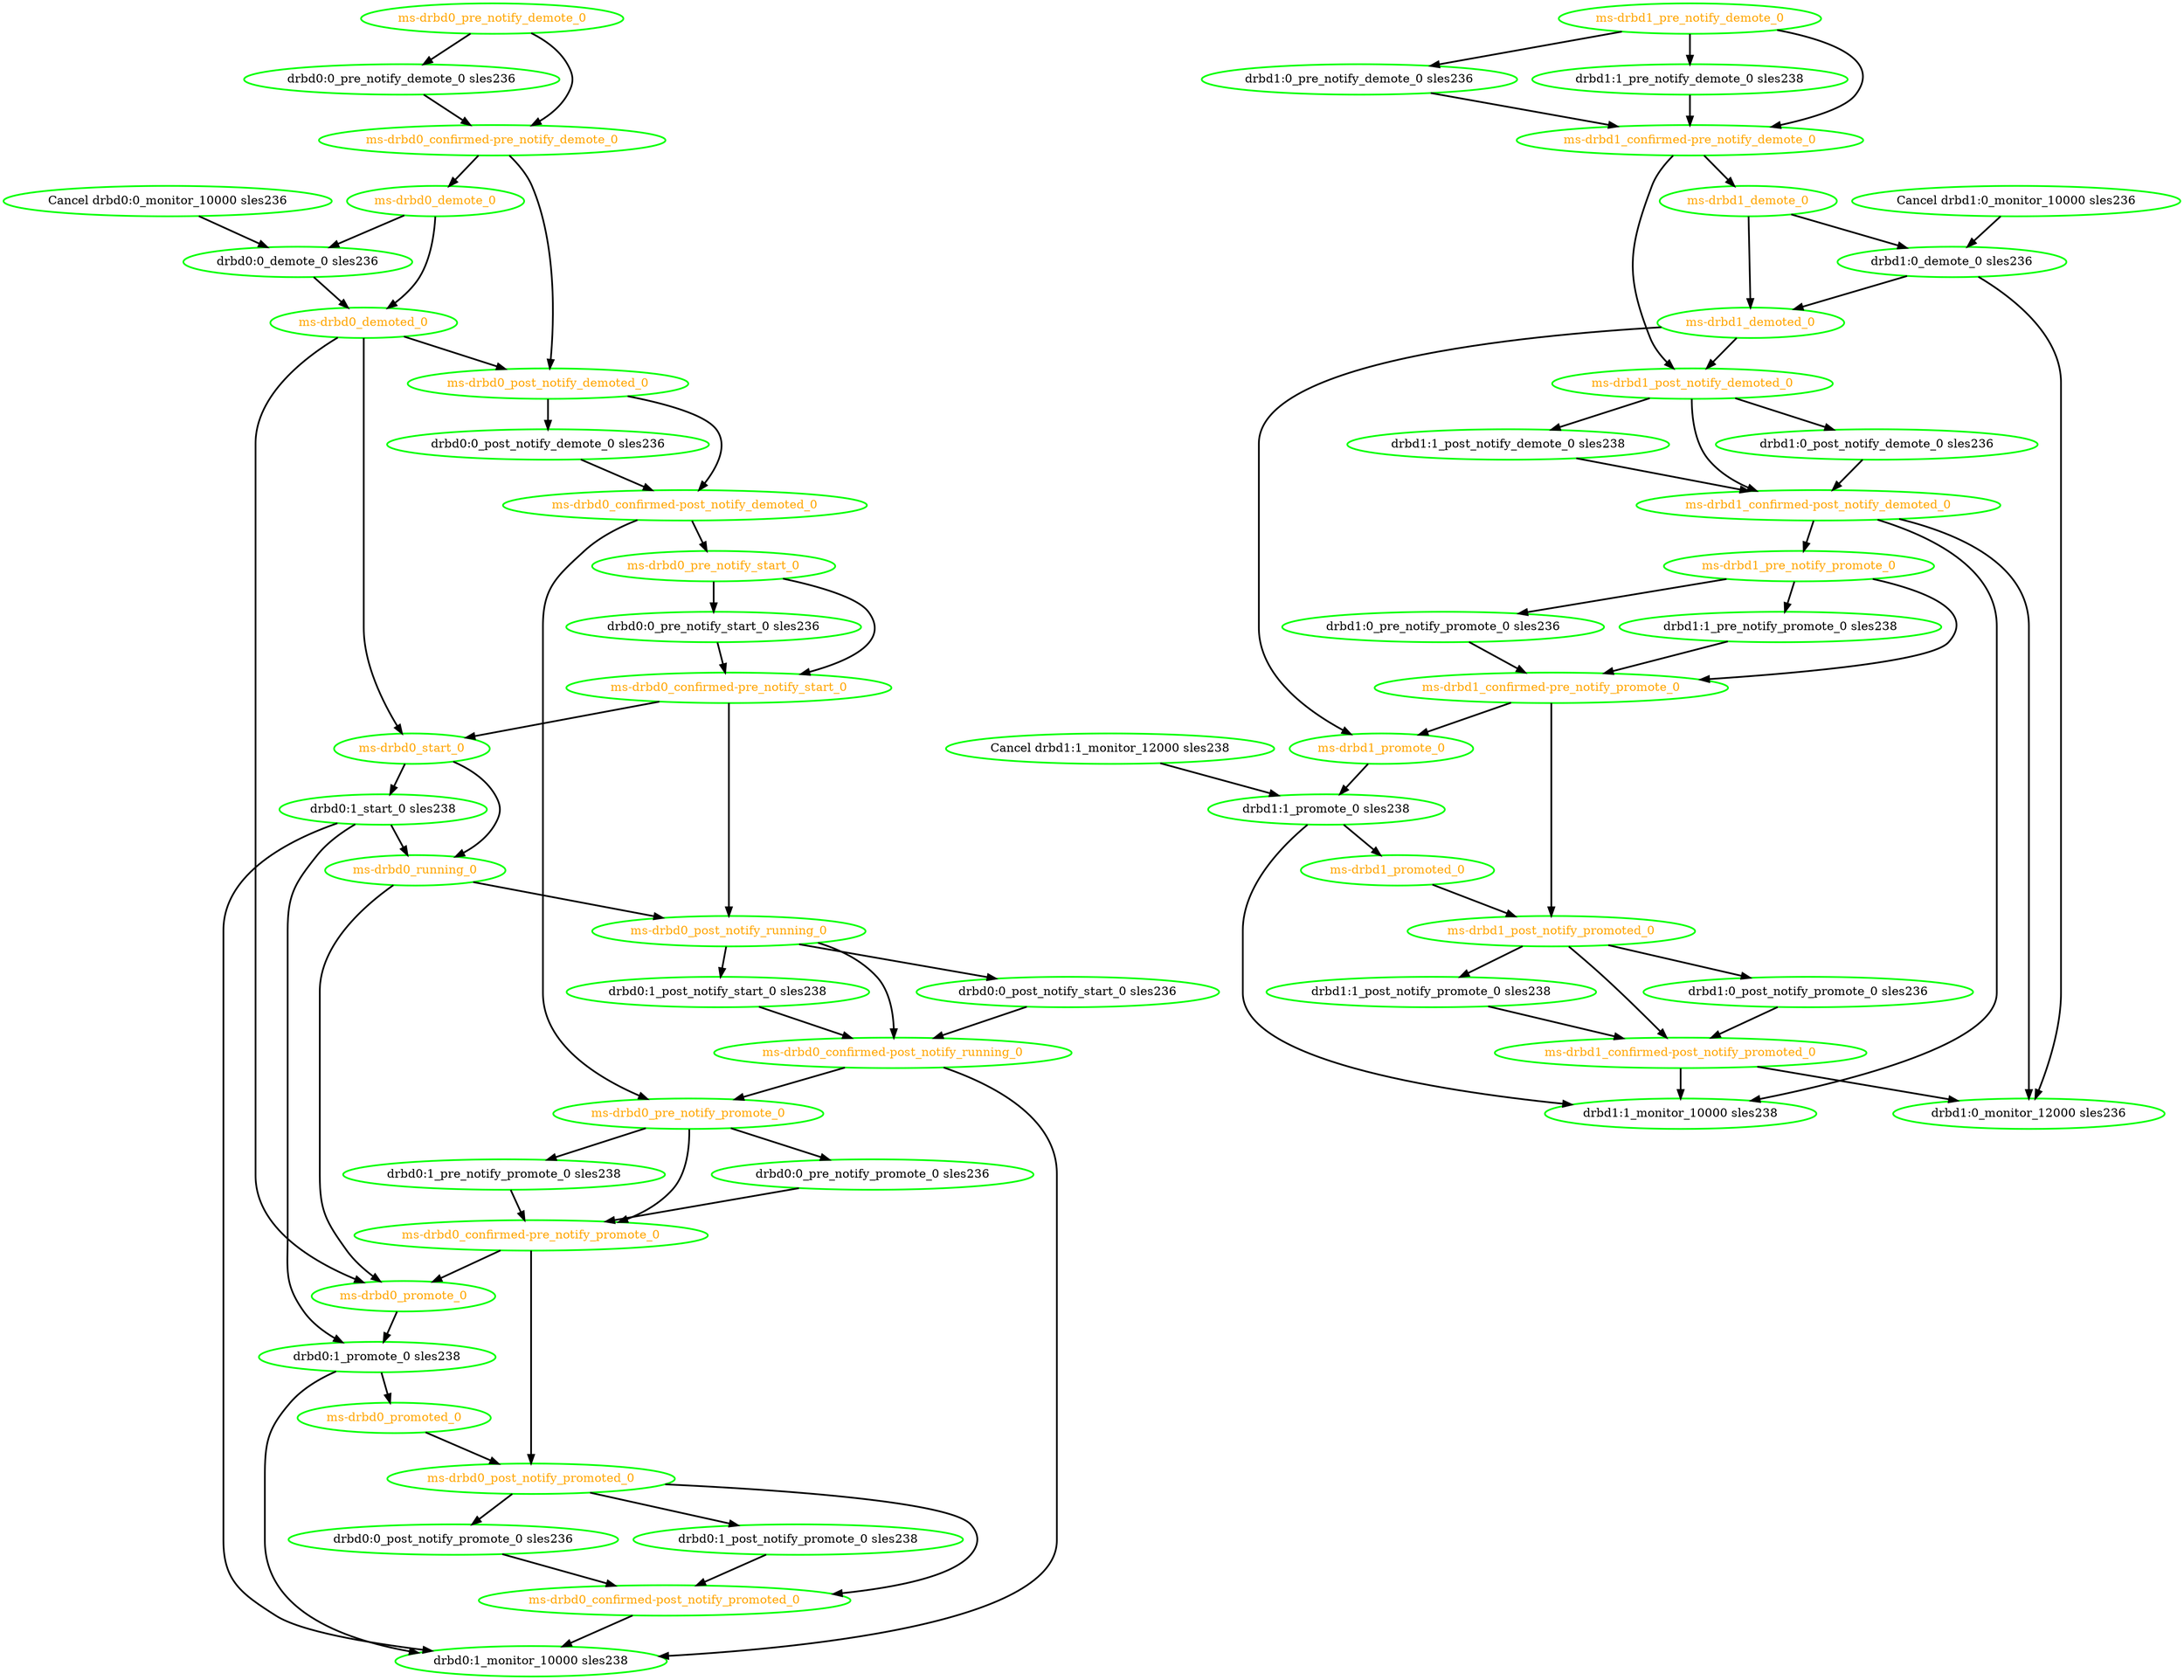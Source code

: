 digraph "g" {
"Cancel drbd0:0_monitor_10000 sles236" -> "drbd0:0_demote_0 sles236" [ style = bold]
"Cancel drbd0:0_monitor_10000 sles236" [ style=bold color="green" fontcolor="black"]
"Cancel drbd1:0_monitor_10000 sles236" -> "drbd1:0_demote_0 sles236" [ style = bold]
"Cancel drbd1:0_monitor_10000 sles236" [ style=bold color="green" fontcolor="black"]
"Cancel drbd1:1_monitor_12000 sles238" -> "drbd1:1_promote_0 sles238" [ style = bold]
"Cancel drbd1:1_monitor_12000 sles238" [ style=bold color="green" fontcolor="black"]
"drbd0:0_demote_0 sles236" -> "ms-drbd0_demoted_0" [ style = bold]
"drbd0:0_demote_0 sles236" [ style=bold color="green" fontcolor="black"]
"drbd0:0_post_notify_demote_0 sles236" -> "ms-drbd0_confirmed-post_notify_demoted_0" [ style = bold]
"drbd0:0_post_notify_demote_0 sles236" [ style=bold color="green" fontcolor="black"]
"drbd0:0_post_notify_promote_0 sles236" -> "ms-drbd0_confirmed-post_notify_promoted_0" [ style = bold]
"drbd0:0_post_notify_promote_0 sles236" [ style=bold color="green" fontcolor="black"]
"drbd0:0_post_notify_start_0 sles236" -> "ms-drbd0_confirmed-post_notify_running_0" [ style = bold]
"drbd0:0_post_notify_start_0 sles236" [ style=bold color="green" fontcolor="black" ]
"drbd0:0_pre_notify_demote_0 sles236" -> "ms-drbd0_confirmed-pre_notify_demote_0" [ style = bold]
"drbd0:0_pre_notify_demote_0 sles236" [ style=bold color="green" fontcolor="black"]
"drbd0:0_pre_notify_promote_0 sles236" -> "ms-drbd0_confirmed-pre_notify_promote_0" [ style = bold]
"drbd0:0_pre_notify_promote_0 sles236" [ style=bold color="green" fontcolor="black"]
"drbd0:0_pre_notify_start_0 sles236" -> "ms-drbd0_confirmed-pre_notify_start_0" [ style = bold]
"drbd0:0_pre_notify_start_0 sles236" [ style=bold color="green" fontcolor="black" ]
"drbd0:1_monitor_10000 sles238" [ style=bold color="green" fontcolor="black"]
"drbd0:1_post_notify_promote_0 sles238" -> "ms-drbd0_confirmed-post_notify_promoted_0" [ style = bold]
"drbd0:1_post_notify_promote_0 sles238" [ style=bold color="green" fontcolor="black"]
"drbd0:1_post_notify_start_0 sles238" -> "ms-drbd0_confirmed-post_notify_running_0" [ style = bold]
"drbd0:1_post_notify_start_0 sles238" [ style=bold color="green" fontcolor="black" ]
"drbd0:1_pre_notify_promote_0 sles238" -> "ms-drbd0_confirmed-pre_notify_promote_0" [ style = bold]
"drbd0:1_pre_notify_promote_0 sles238" [ style=bold color="green" fontcolor="black"]
"drbd0:1_promote_0 sles238" -> "drbd0:1_monitor_10000 sles238" [ style = bold]
"drbd0:1_promote_0 sles238" -> "ms-drbd0_promoted_0" [ style = bold]
"drbd0:1_promote_0 sles238" [ style=bold color="green" fontcolor="black"]
"drbd0:1_start_0 sles238" -> "drbd0:1_monitor_10000 sles238" [ style = bold]
"drbd0:1_start_0 sles238" -> "drbd0:1_promote_0 sles238" [ style = bold]
"drbd0:1_start_0 sles238" -> "ms-drbd0_running_0" [ style = bold]
"drbd0:1_start_0 sles238" [ style=bold color="green" fontcolor="black" ]
"drbd1:0_demote_0 sles236" -> "drbd1:0_monitor_12000 sles236" [ style = bold]
"drbd1:0_demote_0 sles236" -> "ms-drbd1_demoted_0" [ style = bold]
"drbd1:0_demote_0 sles236" [ style=bold color="green" fontcolor="black"]
"drbd1:0_monitor_12000 sles236" [ style=bold color="green" fontcolor="black"]
"drbd1:0_post_notify_demote_0 sles236" -> "ms-drbd1_confirmed-post_notify_demoted_0" [ style = bold]
"drbd1:0_post_notify_demote_0 sles236" [ style=bold color="green" fontcolor="black"]
"drbd1:0_post_notify_promote_0 sles236" -> "ms-drbd1_confirmed-post_notify_promoted_0" [ style = bold]
"drbd1:0_post_notify_promote_0 sles236" [ style=bold color="green" fontcolor="black"]
"drbd1:0_pre_notify_demote_0 sles236" -> "ms-drbd1_confirmed-pre_notify_demote_0" [ style = bold]
"drbd1:0_pre_notify_demote_0 sles236" [ style=bold color="green" fontcolor="black"]
"drbd1:0_pre_notify_promote_0 sles236" -> "ms-drbd1_confirmed-pre_notify_promote_0" [ style = bold]
"drbd1:0_pre_notify_promote_0 sles236" [ style=bold color="green" fontcolor="black"]
"drbd1:1_monitor_10000 sles238" [ style=bold color="green" fontcolor="black"]
"drbd1:1_post_notify_demote_0 sles238" -> "ms-drbd1_confirmed-post_notify_demoted_0" [ style = bold]
"drbd1:1_post_notify_demote_0 sles238" [ style=bold color="green" fontcolor="black"]
"drbd1:1_post_notify_promote_0 sles238" -> "ms-drbd1_confirmed-post_notify_promoted_0" [ style = bold]
"drbd1:1_post_notify_promote_0 sles238" [ style=bold color="green" fontcolor="black"]
"drbd1:1_pre_notify_demote_0 sles238" -> "ms-drbd1_confirmed-pre_notify_demote_0" [ style = bold]
"drbd1:1_pre_notify_demote_0 sles238" [ style=bold color="green" fontcolor="black"]
"drbd1:1_pre_notify_promote_0 sles238" -> "ms-drbd1_confirmed-pre_notify_promote_0" [ style = bold]
"drbd1:1_pre_notify_promote_0 sles238" [ style=bold color="green" fontcolor="black"]
"drbd1:1_promote_0 sles238" -> "drbd1:1_monitor_10000 sles238" [ style = bold]
"drbd1:1_promote_0 sles238" -> "ms-drbd1_promoted_0" [ style = bold]
"drbd1:1_promote_0 sles238" [ style=bold color="green" fontcolor="black"]
"ms-drbd0_confirmed-post_notify_demoted_0" -> "ms-drbd0_pre_notify_promote_0" [ style = bold]
"ms-drbd0_confirmed-post_notify_demoted_0" -> "ms-drbd0_pre_notify_start_0" [ style = bold]
"ms-drbd0_confirmed-post_notify_demoted_0" [ style=bold color="green" fontcolor="orange"]
"ms-drbd0_confirmed-post_notify_promoted_0" -> "drbd0:1_monitor_10000 sles238" [ style = bold]
"ms-drbd0_confirmed-post_notify_promoted_0" [ style=bold color="green" fontcolor="orange"]
"ms-drbd0_confirmed-post_notify_running_0" -> "drbd0:1_monitor_10000 sles238" [ style = bold]
"ms-drbd0_confirmed-post_notify_running_0" -> "ms-drbd0_pre_notify_promote_0" [ style = bold]
"ms-drbd0_confirmed-post_notify_running_0" [ style=bold color="green" fontcolor="orange" ]
"ms-drbd0_confirmed-pre_notify_demote_0" -> "ms-drbd0_demote_0" [ style = bold]
"ms-drbd0_confirmed-pre_notify_demote_0" -> "ms-drbd0_post_notify_demoted_0" [ style = bold]
"ms-drbd0_confirmed-pre_notify_demote_0" [ style=bold color="green" fontcolor="orange"]
"ms-drbd0_confirmed-pre_notify_promote_0" -> "ms-drbd0_post_notify_promoted_0" [ style = bold]
"ms-drbd0_confirmed-pre_notify_promote_0" -> "ms-drbd0_promote_0" [ style = bold]
"ms-drbd0_confirmed-pre_notify_promote_0" [ style=bold color="green" fontcolor="orange"]
"ms-drbd0_confirmed-pre_notify_start_0" -> "ms-drbd0_post_notify_running_0" [ style = bold]
"ms-drbd0_confirmed-pre_notify_start_0" -> "ms-drbd0_start_0" [ style = bold]
"ms-drbd0_confirmed-pre_notify_start_0" [ style=bold color="green" fontcolor="orange" ]
"ms-drbd0_demote_0" -> "drbd0:0_demote_0 sles236" [ style = bold]
"ms-drbd0_demote_0" -> "ms-drbd0_demoted_0" [ style = bold]
"ms-drbd0_demote_0" [ style=bold color="green" fontcolor="orange"]
"ms-drbd0_demoted_0" -> "ms-drbd0_post_notify_demoted_0" [ style = bold]
"ms-drbd0_demoted_0" -> "ms-drbd0_promote_0" [ style = bold]
"ms-drbd0_demoted_0" -> "ms-drbd0_start_0" [ style = bold]
"ms-drbd0_demoted_0" [ style=bold color="green" fontcolor="orange"]
"ms-drbd0_post_notify_demoted_0" -> "drbd0:0_post_notify_demote_0 sles236" [ style = bold]
"ms-drbd0_post_notify_demoted_0" -> "ms-drbd0_confirmed-post_notify_demoted_0" [ style = bold]
"ms-drbd0_post_notify_demoted_0" [ style=bold color="green" fontcolor="orange"]
"ms-drbd0_post_notify_promoted_0" -> "drbd0:0_post_notify_promote_0 sles236" [ style = bold]
"ms-drbd0_post_notify_promoted_0" -> "drbd0:1_post_notify_promote_0 sles238" [ style = bold]
"ms-drbd0_post_notify_promoted_0" -> "ms-drbd0_confirmed-post_notify_promoted_0" [ style = bold]
"ms-drbd0_post_notify_promoted_0" [ style=bold color="green" fontcolor="orange"]
"ms-drbd0_post_notify_running_0" -> "drbd0:0_post_notify_start_0 sles236" [ style = bold]
"ms-drbd0_post_notify_running_0" -> "drbd0:1_post_notify_start_0 sles238" [ style = bold]
"ms-drbd0_post_notify_running_0" -> "ms-drbd0_confirmed-post_notify_running_0" [ style = bold]
"ms-drbd0_post_notify_running_0" [ style=bold color="green" fontcolor="orange" ]
"ms-drbd0_pre_notify_demote_0" -> "drbd0:0_pre_notify_demote_0 sles236" [ style = bold]
"ms-drbd0_pre_notify_demote_0" -> "ms-drbd0_confirmed-pre_notify_demote_0" [ style = bold]
"ms-drbd0_pre_notify_demote_0" [ style=bold color="green" fontcolor="orange"]
"ms-drbd0_pre_notify_promote_0" -> "drbd0:0_pre_notify_promote_0 sles236" [ style = bold]
"ms-drbd0_pre_notify_promote_0" -> "drbd0:1_pre_notify_promote_0 sles238" [ style = bold]
"ms-drbd0_pre_notify_promote_0" -> "ms-drbd0_confirmed-pre_notify_promote_0" [ style = bold]
"ms-drbd0_pre_notify_promote_0" [ style=bold color="green" fontcolor="orange"]
"ms-drbd0_pre_notify_start_0" -> "drbd0:0_pre_notify_start_0 sles236" [ style = bold]
"ms-drbd0_pre_notify_start_0" -> "ms-drbd0_confirmed-pre_notify_start_0" [ style = bold]
"ms-drbd0_pre_notify_start_0" [ style=bold color="green" fontcolor="orange" ]
"ms-drbd0_promote_0" -> "drbd0:1_promote_0 sles238" [ style = bold]
"ms-drbd0_promote_0" [ style=bold color="green" fontcolor="orange"]
"ms-drbd0_promoted_0" -> "ms-drbd0_post_notify_promoted_0" [ style = bold]
"ms-drbd0_promoted_0" [ style=bold color="green" fontcolor="orange"]
"ms-drbd0_running_0" -> "ms-drbd0_post_notify_running_0" [ style = bold]
"ms-drbd0_running_0" -> "ms-drbd0_promote_0" [ style = bold]
"ms-drbd0_running_0" [ style=bold color="green" fontcolor="orange" ]
"ms-drbd0_start_0" -> "drbd0:1_start_0 sles238" [ style = bold]
"ms-drbd0_start_0" -> "ms-drbd0_running_0" [ style = bold]
"ms-drbd0_start_0" [ style=bold color="green" fontcolor="orange" ]
"ms-drbd1_confirmed-post_notify_demoted_0" -> "drbd1:0_monitor_12000 sles236" [ style = bold]
"ms-drbd1_confirmed-post_notify_demoted_0" -> "drbd1:1_monitor_10000 sles238" [ style = bold]
"ms-drbd1_confirmed-post_notify_demoted_0" -> "ms-drbd1_pre_notify_promote_0" [ style = bold]
"ms-drbd1_confirmed-post_notify_demoted_0" [ style=bold color="green" fontcolor="orange"]
"ms-drbd1_confirmed-post_notify_promoted_0" -> "drbd1:0_monitor_12000 sles236" [ style = bold]
"ms-drbd1_confirmed-post_notify_promoted_0" -> "drbd1:1_monitor_10000 sles238" [ style = bold]
"ms-drbd1_confirmed-post_notify_promoted_0" [ style=bold color="green" fontcolor="orange"]
"ms-drbd1_confirmed-pre_notify_demote_0" -> "ms-drbd1_demote_0" [ style = bold]
"ms-drbd1_confirmed-pre_notify_demote_0" -> "ms-drbd1_post_notify_demoted_0" [ style = bold]
"ms-drbd1_confirmed-pre_notify_demote_0" [ style=bold color="green" fontcolor="orange"]
"ms-drbd1_confirmed-pre_notify_promote_0" -> "ms-drbd1_post_notify_promoted_0" [ style = bold]
"ms-drbd1_confirmed-pre_notify_promote_0" -> "ms-drbd1_promote_0" [ style = bold]
"ms-drbd1_confirmed-pre_notify_promote_0" [ style=bold color="green" fontcolor="orange"]
"ms-drbd1_demote_0" -> "drbd1:0_demote_0 sles236" [ style = bold]
"ms-drbd1_demote_0" -> "ms-drbd1_demoted_0" [ style = bold]
"ms-drbd1_demote_0" [ style=bold color="green" fontcolor="orange"]
"ms-drbd1_demoted_0" -> "ms-drbd1_post_notify_demoted_0" [ style = bold]
"ms-drbd1_demoted_0" -> "ms-drbd1_promote_0" [ style = bold]
"ms-drbd1_demoted_0" [ style=bold color="green" fontcolor="orange"]
"ms-drbd1_post_notify_demoted_0" -> "drbd1:0_post_notify_demote_0 sles236" [ style = bold]
"ms-drbd1_post_notify_demoted_0" -> "drbd1:1_post_notify_demote_0 sles238" [ style = bold]
"ms-drbd1_post_notify_demoted_0" -> "ms-drbd1_confirmed-post_notify_demoted_0" [ style = bold]
"ms-drbd1_post_notify_demoted_0" [ style=bold color="green" fontcolor="orange"]
"ms-drbd1_post_notify_promoted_0" -> "drbd1:0_post_notify_promote_0 sles236" [ style = bold]
"ms-drbd1_post_notify_promoted_0" -> "drbd1:1_post_notify_promote_0 sles238" [ style = bold]
"ms-drbd1_post_notify_promoted_0" -> "ms-drbd1_confirmed-post_notify_promoted_0" [ style = bold]
"ms-drbd1_post_notify_promoted_0" [ style=bold color="green" fontcolor="orange"]
"ms-drbd1_pre_notify_demote_0" -> "drbd1:0_pre_notify_demote_0 sles236" [ style = bold]
"ms-drbd1_pre_notify_demote_0" -> "drbd1:1_pre_notify_demote_0 sles238" [ style = bold]
"ms-drbd1_pre_notify_demote_0" -> "ms-drbd1_confirmed-pre_notify_demote_0" [ style = bold]
"ms-drbd1_pre_notify_demote_0" [ style=bold color="green" fontcolor="orange"]
"ms-drbd1_pre_notify_promote_0" -> "drbd1:0_pre_notify_promote_0 sles236" [ style = bold]
"ms-drbd1_pre_notify_promote_0" -> "drbd1:1_pre_notify_promote_0 sles238" [ style = bold]
"ms-drbd1_pre_notify_promote_0" -> "ms-drbd1_confirmed-pre_notify_promote_0" [ style = bold]
"ms-drbd1_pre_notify_promote_0" [ style=bold color="green" fontcolor="orange"]
"ms-drbd1_promote_0" -> "drbd1:1_promote_0 sles238" [ style = bold]
"ms-drbd1_promote_0" [ style=bold color="green" fontcolor="orange"]
"ms-drbd1_promoted_0" -> "ms-drbd1_post_notify_promoted_0" [ style = bold]
"ms-drbd1_promoted_0" [ style=bold color="green" fontcolor="orange"]
}

